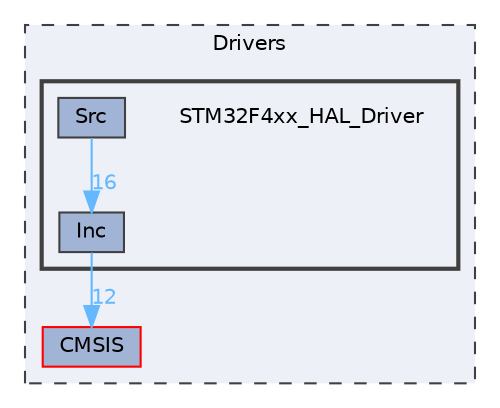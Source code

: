 digraph "Drivers/STM32F4xx_HAL_Driver"
{
 // LATEX_PDF_SIZE
  bgcolor="transparent";
  edge [fontname=Helvetica,fontsize=10,labelfontname=Helvetica,labelfontsize=10];
  node [fontname=Helvetica,fontsize=10,shape=box,height=0.2,width=0.4];
  compound=true
  subgraph clusterdir_60925fc218da8ca7908795bf5f624060 {
    graph [ bgcolor="#edf0f7", pencolor="grey25", label="Drivers", fontname=Helvetica,fontsize=10 style="filled,dashed", URL="dir_60925fc218da8ca7908795bf5f624060.html",tooltip=""]
  dir_bd09ff09a9c7d83a4c030dbdaee94d76 [label="CMSIS", fillcolor="#a2b4d6", color="red", style="filled", URL="dir_bd09ff09a9c7d83a4c030dbdaee94d76.html",tooltip=""];
  subgraph clusterdir_0f7073d6b1d1d49104212e142cbd4b45 {
    graph [ bgcolor="#edf0f7", pencolor="grey25", label="", fontname=Helvetica,fontsize=10 style="filled,bold", URL="dir_0f7073d6b1d1d49104212e142cbd4b45.html",tooltip=""]
    dir_0f7073d6b1d1d49104212e142cbd4b45 [shape=plaintext, label="STM32F4xx_HAL_Driver"];
  dir_fe70c8ad9f7ab4724b63ce89acbfa189 [label="Inc", fillcolor="#a2b4d6", color="grey25", style="filled", URL="dir_fe70c8ad9f7ab4724b63ce89acbfa189.html",tooltip=""];
  dir_30168dac808c8ac2b97106172ddd8c3b [label="Src", fillcolor="#a2b4d6", color="grey25", style="filled", URL="dir_30168dac808c8ac2b97106172ddd8c3b.html",tooltip=""];
  }
  }
  dir_fe70c8ad9f7ab4724b63ce89acbfa189->dir_bd09ff09a9c7d83a4c030dbdaee94d76 [headlabel="12", labeldistance=1.5 headhref="dir_000011_000002.html" href="dir_000011_000002.html" color="steelblue1" fontcolor="steelblue1"];
  dir_30168dac808c8ac2b97106172ddd8c3b->dir_fe70c8ad9f7ab4724b63ce89acbfa189 [headlabel="16", labeldistance=1.5 headhref="dir_000020_000011.html" href="dir_000020_000011.html" color="steelblue1" fontcolor="steelblue1"];
}
